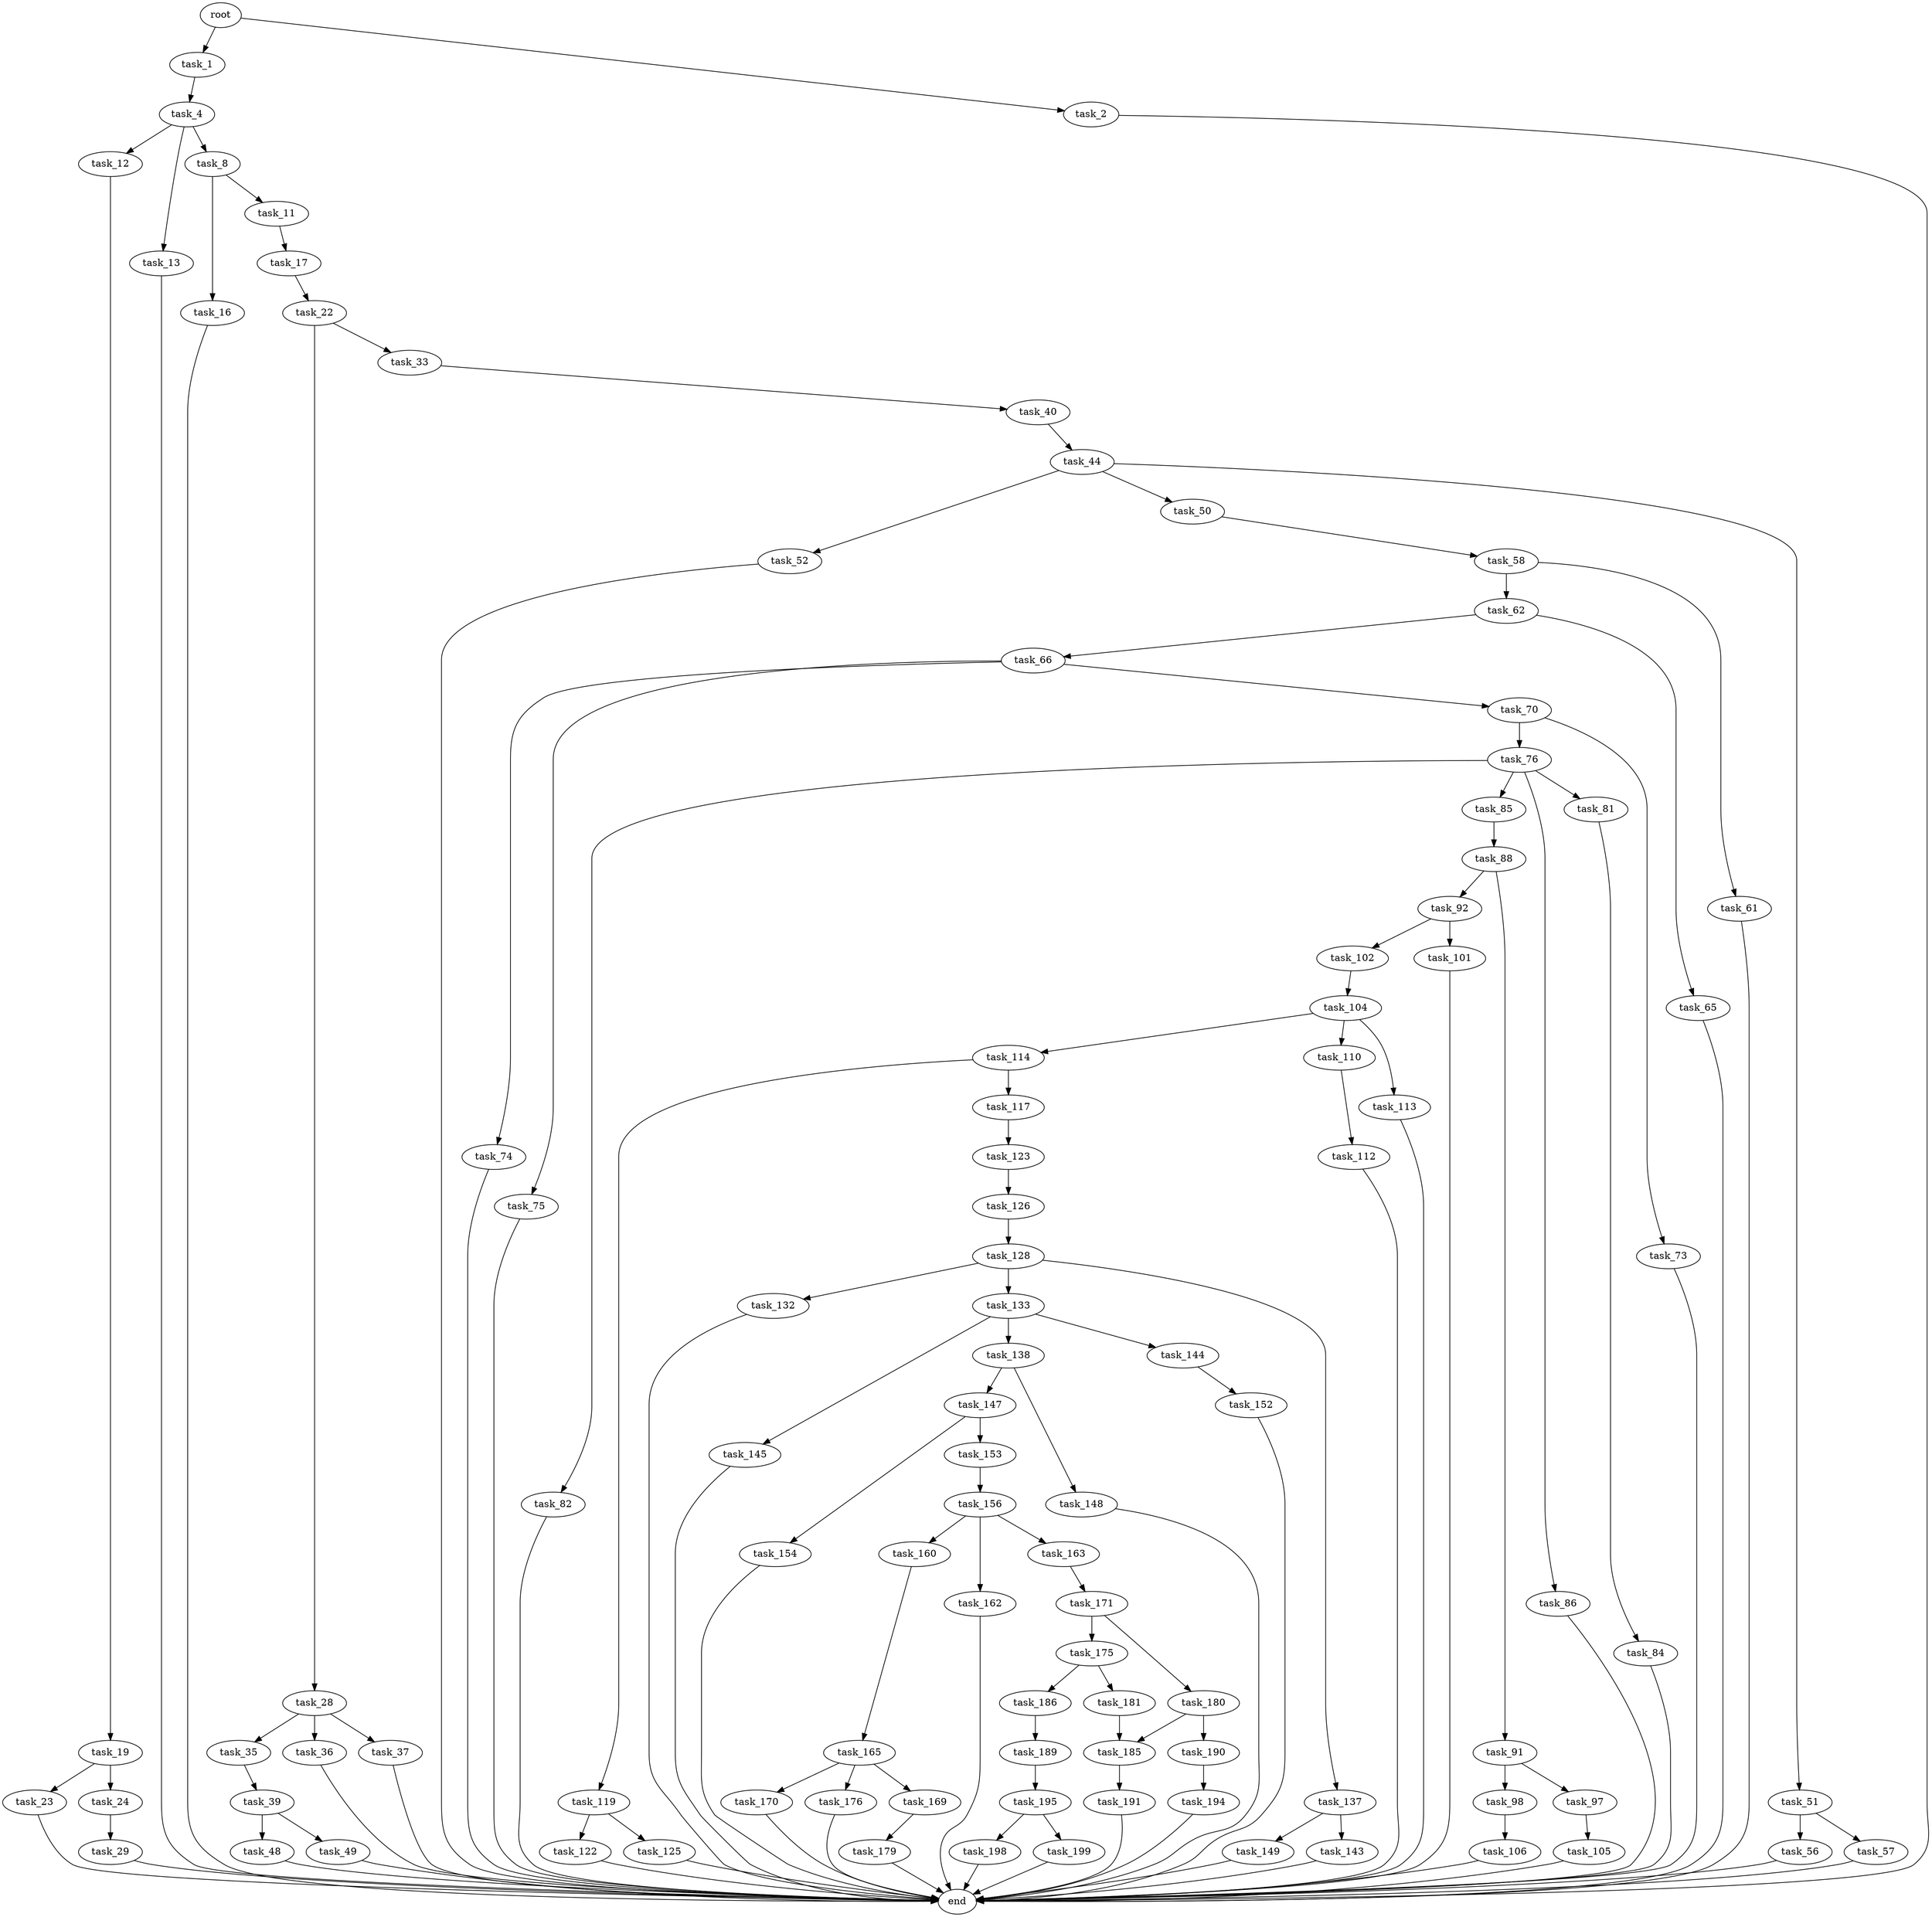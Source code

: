 digraph G {
  root [size="0.000000"];
  task_1 [size="1073741824000.000000"];
  task_2 [size="516299668055.000000"];
  task_4 [size="17238003219.000000"];
  task_8 [size="30715746713.000000"];
  task_11 [size="8589934592.000000"];
  task_12 [size="790107128956.000000"];
  task_13 [size="8033592321.000000"];
  task_16 [size="80765793921.000000"];
  task_17 [size="43565719081.000000"];
  task_19 [size="10009742787.000000"];
  task_22 [size="134217728000.000000"];
  task_23 [size="1073741824000.000000"];
  task_24 [size="20573702902.000000"];
  task_28 [size="26557289345.000000"];
  task_29 [size="2184927286.000000"];
  task_33 [size="15626339136.000000"];
  task_35 [size="26208843450.000000"];
  task_36 [size="965238809379.000000"];
  task_37 [size="21254268943.000000"];
  task_39 [size="63804768252.000000"];
  task_40 [size="8589934592.000000"];
  task_44 [size="311692672182.000000"];
  task_48 [size="1888410653.000000"];
  task_49 [size="16199492113.000000"];
  task_50 [size="8589934592.000000"];
  task_51 [size="702614254453.000000"];
  task_52 [size="231928233984.000000"];
  task_56 [size="1923251684.000000"];
  task_57 [size="782757789696.000000"];
  task_58 [size="28239797305.000000"];
  task_61 [size="311882208108.000000"];
  task_62 [size="959145724801.000000"];
  task_65 [size="90638353712.000000"];
  task_66 [size="1580572472.000000"];
  task_70 [size="416818703425.000000"];
  task_73 [size="28991029248.000000"];
  task_74 [size="231928233984.000000"];
  task_75 [size="368293445632.000000"];
  task_76 [size="28991029248.000000"];
  task_81 [size="4236739021.000000"];
  task_82 [size="28991029248.000000"];
  task_84 [size="34935615549.000000"];
  task_85 [size="329687173197.000000"];
  task_86 [size="2601716488.000000"];
  task_88 [size="231928233984.000000"];
  task_91 [size="20406498016.000000"];
  task_92 [size="782757789696.000000"];
  task_97 [size="83359765445.000000"];
  task_98 [size="1073741824000.000000"];
  task_101 [size="2077537502.000000"];
  task_102 [size="782757789696.000000"];
  task_104 [size="24845947022.000000"];
  task_105 [size="68719476736.000000"];
  task_106 [size="7746276462.000000"];
  task_110 [size="28991029248.000000"];
  task_112 [size="631594153112.000000"];
  task_113 [size="60866735339.000000"];
  task_114 [size="231928233984.000000"];
  task_117 [size="134217728000.000000"];
  task_119 [size="103139750557.000000"];
  task_122 [size="231928233984.000000"];
  task_123 [size="7989960459.000000"];
  task_125 [size="14625336142.000000"];
  task_126 [size="8589934592.000000"];
  task_128 [size="28991029248.000000"];
  task_132 [size="390807749185.000000"];
  task_133 [size="327622437612.000000"];
  task_137 [size="544350643318.000000"];
  task_138 [size="66417414949.000000"];
  task_143 [size="21928129681.000000"];
  task_144 [size="174765493917.000000"];
  task_145 [size="23280367922.000000"];
  task_147 [size="432742551330.000000"];
  task_148 [size="37821021039.000000"];
  task_149 [size="811370297421.000000"];
  task_152 [size="1073741824000.000000"];
  task_153 [size="134217728000.000000"];
  task_154 [size="1073741824000.000000"];
  task_156 [size="35530768633.000000"];
  task_160 [size="1073741824000.000000"];
  task_162 [size="2119576460.000000"];
  task_163 [size="1027876208248.000000"];
  task_165 [size="983212374451.000000"];
  task_169 [size="29017151774.000000"];
  task_170 [size="8589934592.000000"];
  task_171 [size="8963360692.000000"];
  task_175 [size="1073741824000.000000"];
  task_176 [size="15833497237.000000"];
  task_179 [size="368293445632.000000"];
  task_180 [size="34393913886.000000"];
  task_181 [size="146164707989.000000"];
  task_185 [size="28991029248.000000"];
  task_186 [size="782757789696.000000"];
  task_189 [size="782757789696.000000"];
  task_190 [size="28991029248.000000"];
  task_191 [size="32821092453.000000"];
  task_194 [size="151112326700.000000"];
  task_195 [size="23478017514.000000"];
  task_198 [size="38475276925.000000"];
  task_199 [size="35470916925.000000"];
  end [size="0.000000"];

  root -> task_1 [size="1.000000"];
  root -> task_2 [size="1.000000"];
  task_1 -> task_4 [size="838860800.000000"];
  task_2 -> end [size="1.000000"];
  task_4 -> task_8 [size="75497472.000000"];
  task_4 -> task_12 [size="75497472.000000"];
  task_4 -> task_13 [size="75497472.000000"];
  task_8 -> task_11 [size="134217728.000000"];
  task_8 -> task_16 [size="134217728.000000"];
  task_11 -> task_17 [size="33554432.000000"];
  task_12 -> task_19 [size="838860800.000000"];
  task_13 -> end [size="1.000000"];
  task_16 -> end [size="1.000000"];
  task_17 -> task_22 [size="838860800.000000"];
  task_19 -> task_23 [size="679477248.000000"];
  task_19 -> task_24 [size="679477248.000000"];
  task_22 -> task_28 [size="209715200.000000"];
  task_22 -> task_33 [size="209715200.000000"];
  task_23 -> end [size="1.000000"];
  task_24 -> task_29 [size="536870912.000000"];
  task_28 -> task_35 [size="33554432.000000"];
  task_28 -> task_36 [size="33554432.000000"];
  task_28 -> task_37 [size="33554432.000000"];
  task_29 -> end [size="1.000000"];
  task_33 -> task_40 [size="679477248.000000"];
  task_35 -> task_39 [size="33554432.000000"];
  task_36 -> end [size="1.000000"];
  task_37 -> end [size="1.000000"];
  task_39 -> task_48 [size="209715200.000000"];
  task_39 -> task_49 [size="209715200.000000"];
  task_40 -> task_44 [size="33554432.000000"];
  task_44 -> task_50 [size="209715200.000000"];
  task_44 -> task_51 [size="209715200.000000"];
  task_44 -> task_52 [size="209715200.000000"];
  task_48 -> end [size="1.000000"];
  task_49 -> end [size="1.000000"];
  task_50 -> task_58 [size="33554432.000000"];
  task_51 -> task_56 [size="679477248.000000"];
  task_51 -> task_57 [size="679477248.000000"];
  task_52 -> end [size="1.000000"];
  task_56 -> end [size="1.000000"];
  task_57 -> end [size="1.000000"];
  task_58 -> task_61 [size="33554432.000000"];
  task_58 -> task_62 [size="33554432.000000"];
  task_61 -> end [size="1.000000"];
  task_62 -> task_65 [size="838860800.000000"];
  task_62 -> task_66 [size="838860800.000000"];
  task_65 -> end [size="1.000000"];
  task_66 -> task_70 [size="75497472.000000"];
  task_66 -> task_74 [size="75497472.000000"];
  task_66 -> task_75 [size="75497472.000000"];
  task_70 -> task_73 [size="536870912.000000"];
  task_70 -> task_76 [size="536870912.000000"];
  task_73 -> end [size="1.000000"];
  task_74 -> end [size="1.000000"];
  task_75 -> end [size="1.000000"];
  task_76 -> task_81 [size="75497472.000000"];
  task_76 -> task_82 [size="75497472.000000"];
  task_76 -> task_85 [size="75497472.000000"];
  task_76 -> task_86 [size="75497472.000000"];
  task_81 -> task_84 [size="134217728.000000"];
  task_82 -> end [size="1.000000"];
  task_84 -> end [size="1.000000"];
  task_85 -> task_88 [size="679477248.000000"];
  task_86 -> end [size="1.000000"];
  task_88 -> task_91 [size="301989888.000000"];
  task_88 -> task_92 [size="301989888.000000"];
  task_91 -> task_97 [size="411041792.000000"];
  task_91 -> task_98 [size="411041792.000000"];
  task_92 -> task_101 [size="679477248.000000"];
  task_92 -> task_102 [size="679477248.000000"];
  task_97 -> task_105 [size="75497472.000000"];
  task_98 -> task_106 [size="838860800.000000"];
  task_101 -> end [size="1.000000"];
  task_102 -> task_104 [size="679477248.000000"];
  task_104 -> task_110 [size="679477248.000000"];
  task_104 -> task_113 [size="679477248.000000"];
  task_104 -> task_114 [size="679477248.000000"];
  task_105 -> end [size="1.000000"];
  task_106 -> end [size="1.000000"];
  task_110 -> task_112 [size="75497472.000000"];
  task_112 -> end [size="1.000000"];
  task_113 -> end [size="1.000000"];
  task_114 -> task_117 [size="301989888.000000"];
  task_114 -> task_119 [size="301989888.000000"];
  task_117 -> task_123 [size="209715200.000000"];
  task_119 -> task_122 [size="301989888.000000"];
  task_119 -> task_125 [size="301989888.000000"];
  task_122 -> end [size="1.000000"];
  task_123 -> task_126 [size="536870912.000000"];
  task_125 -> end [size="1.000000"];
  task_126 -> task_128 [size="33554432.000000"];
  task_128 -> task_132 [size="75497472.000000"];
  task_128 -> task_133 [size="75497472.000000"];
  task_128 -> task_137 [size="75497472.000000"];
  task_132 -> end [size="1.000000"];
  task_133 -> task_138 [size="209715200.000000"];
  task_133 -> task_144 [size="209715200.000000"];
  task_133 -> task_145 [size="209715200.000000"];
  task_137 -> task_143 [size="679477248.000000"];
  task_137 -> task_149 [size="679477248.000000"];
  task_138 -> task_147 [size="301989888.000000"];
  task_138 -> task_148 [size="301989888.000000"];
  task_143 -> end [size="1.000000"];
  task_144 -> task_152 [size="209715200.000000"];
  task_145 -> end [size="1.000000"];
  task_147 -> task_153 [size="838860800.000000"];
  task_147 -> task_154 [size="838860800.000000"];
  task_148 -> end [size="1.000000"];
  task_149 -> end [size="1.000000"];
  task_152 -> end [size="1.000000"];
  task_153 -> task_156 [size="209715200.000000"];
  task_154 -> end [size="1.000000"];
  task_156 -> task_160 [size="838860800.000000"];
  task_156 -> task_162 [size="838860800.000000"];
  task_156 -> task_163 [size="838860800.000000"];
  task_160 -> task_165 [size="838860800.000000"];
  task_162 -> end [size="1.000000"];
  task_163 -> task_171 [size="679477248.000000"];
  task_165 -> task_169 [size="679477248.000000"];
  task_165 -> task_170 [size="679477248.000000"];
  task_165 -> task_176 [size="679477248.000000"];
  task_169 -> task_179 [size="838860800.000000"];
  task_170 -> end [size="1.000000"];
  task_171 -> task_175 [size="411041792.000000"];
  task_171 -> task_180 [size="411041792.000000"];
  task_175 -> task_181 [size="838860800.000000"];
  task_175 -> task_186 [size="838860800.000000"];
  task_176 -> end [size="1.000000"];
  task_179 -> end [size="1.000000"];
  task_180 -> task_185 [size="679477248.000000"];
  task_180 -> task_190 [size="679477248.000000"];
  task_181 -> task_185 [size="679477248.000000"];
  task_185 -> task_191 [size="75497472.000000"];
  task_186 -> task_189 [size="679477248.000000"];
  task_189 -> task_195 [size="679477248.000000"];
  task_190 -> task_194 [size="75497472.000000"];
  task_191 -> end [size="1.000000"];
  task_194 -> end [size="1.000000"];
  task_195 -> task_198 [size="679477248.000000"];
  task_195 -> task_199 [size="679477248.000000"];
  task_198 -> end [size="1.000000"];
  task_199 -> end [size="1.000000"];
}
